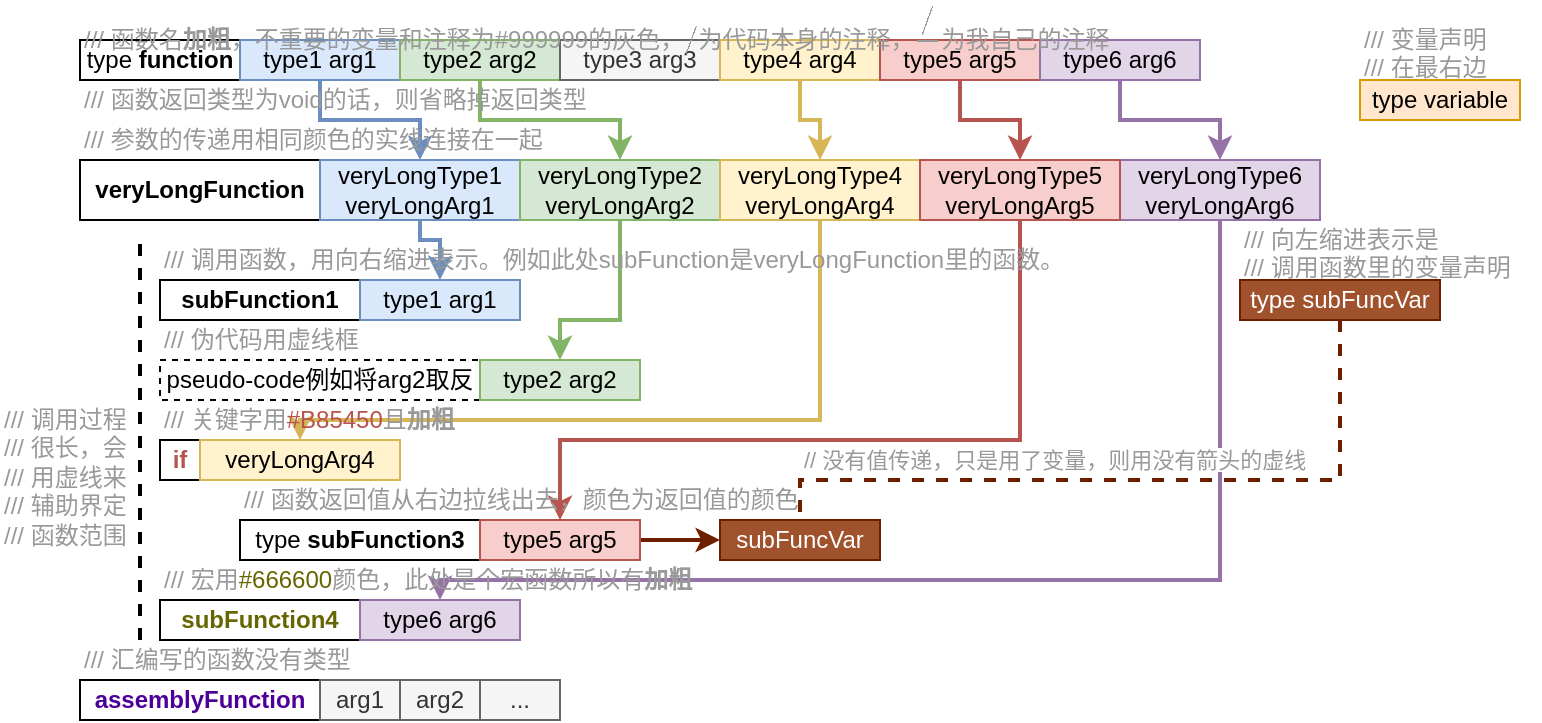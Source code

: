 <mxfile compressed="false" version="14.1.8" type="device">
  <diagram id="m31S7_dKoYv942AULYYC" name="Page-1">
    <mxGraphModel dx="1102" dy="1000" grid="1" gridSize="10" guides="0" tooltips="1" connect="1" arrows="1" fold="1" page="1" pageScale="1" pageWidth="827" pageHeight="1169" math="0" shadow="0">
      <root>
        <mxCell id="0" />
        <mxCell id="1" parent="0" />
        <mxCell id="zoVjleR3WDVhbrQaP13N-1" value="type &lt;b&gt;function&lt;/b&gt;" style="rounded=0;whiteSpace=wrap;html=1;" parent="1" vertex="1">
          <mxGeometry x="80" y="40" width="80" height="20" as="geometry" />
        </mxCell>
        <mxCell id="zoVjleR3WDVhbrQaP13N-24" style="edgeStyle=orthogonalEdgeStyle;rounded=0;orthogonalLoop=1;jettySize=auto;html=1;strokeWidth=2;fillColor=#dae8fc;strokeColor=#6c8ebf;" parent="1" source="zoVjleR3WDVhbrQaP13N-2" target="zoVjleR3WDVhbrQaP13N-13" edge="1">
          <mxGeometry relative="1" as="geometry" />
        </mxCell>
        <mxCell id="zoVjleR3WDVhbrQaP13N-2" value="type1 arg1" style="rounded=0;whiteSpace=wrap;html=1;fillColor=#dae8fc;strokeColor=#6c8ebf;" parent="1" vertex="1">
          <mxGeometry x="160" y="40" width="80" height="20" as="geometry" />
        </mxCell>
        <mxCell id="zoVjleR3WDVhbrQaP13N-23" style="edgeStyle=orthogonalEdgeStyle;rounded=0;orthogonalLoop=1;jettySize=auto;html=1;strokeWidth=2;fillColor=#d5e8d4;strokeColor=#82b366;" parent="1" source="zoVjleR3WDVhbrQaP13N-3" target="zoVjleR3WDVhbrQaP13N-14" edge="1">
          <mxGeometry relative="1" as="geometry" />
        </mxCell>
        <mxCell id="zoVjleR3WDVhbrQaP13N-3" value="type2 arg2" style="rounded=0;whiteSpace=wrap;html=1;fillColor=#d5e8d4;strokeColor=#82b366;" parent="1" vertex="1">
          <mxGeometry x="240" y="40" width="80" height="20" as="geometry" />
        </mxCell>
        <mxCell id="zoVjleR3WDVhbrQaP13N-4" value="type3 arg3" style="rounded=0;whiteSpace=wrap;html=1;fillColor=#f5f5f5;strokeColor=#666666;fontColor=#333333;" parent="1" vertex="1">
          <mxGeometry x="320" y="40" width="80" height="20" as="geometry" />
        </mxCell>
        <mxCell id="zoVjleR3WDVhbrQaP13N-21" style="edgeStyle=orthogonalEdgeStyle;rounded=0;orthogonalLoop=1;jettySize=auto;html=1;strokeWidth=2;fillColor=#fff2cc;strokeColor=#d6b656;" parent="1" source="zoVjleR3WDVhbrQaP13N-7" target="zoVjleR3WDVhbrQaP13N-15" edge="1">
          <mxGeometry relative="1" as="geometry" />
        </mxCell>
        <mxCell id="zoVjleR3WDVhbrQaP13N-7" value="type4 arg4" style="rounded=0;whiteSpace=wrap;html=1;fillColor=#fff2cc;strokeColor=#d6b656;" parent="1" vertex="1">
          <mxGeometry x="400" y="40" width="80" height="20" as="geometry" />
        </mxCell>
        <mxCell id="zoVjleR3WDVhbrQaP13N-20" style="edgeStyle=orthogonalEdgeStyle;rounded=0;orthogonalLoop=1;jettySize=auto;html=1;strokeWidth=2;fillColor=#f8cecc;strokeColor=#b85450;" parent="1" source="zoVjleR3WDVhbrQaP13N-8" target="zoVjleR3WDVhbrQaP13N-17" edge="1">
          <mxGeometry relative="1" as="geometry" />
        </mxCell>
        <mxCell id="zoVjleR3WDVhbrQaP13N-8" value="type5 arg5" style="rounded=0;whiteSpace=wrap;html=1;fillColor=#f8cecc;strokeColor=#b85450;" parent="1" vertex="1">
          <mxGeometry x="480" y="40" width="80" height="20" as="geometry" />
        </mxCell>
        <mxCell id="zoVjleR3WDVhbrQaP13N-19" style="edgeStyle=orthogonalEdgeStyle;rounded=0;orthogonalLoop=1;jettySize=auto;html=1;fillColor=#e1d5e7;strokeColor=#9673a6;strokeWidth=2;" parent="1" source="zoVjleR3WDVhbrQaP13N-9" target="zoVjleR3WDVhbrQaP13N-16" edge="1">
          <mxGeometry relative="1" as="geometry" />
        </mxCell>
        <mxCell id="zoVjleR3WDVhbrQaP13N-9" value="type6 arg6" style="rounded=0;whiteSpace=wrap;html=1;fillColor=#e1d5e7;strokeColor=#9673a6;" parent="1" vertex="1">
          <mxGeometry x="560" y="40" width="80" height="20" as="geometry" />
        </mxCell>
        <mxCell id="zoVjleR3WDVhbrQaP13N-10" value="&lt;b&gt;veryLongFunction&lt;/b&gt;" style="rounded=0;whiteSpace=wrap;html=1;" parent="1" vertex="1">
          <mxGeometry x="80" y="100" width="120" height="30" as="geometry" />
        </mxCell>
        <mxCell id="zoVjleR3WDVhbrQaP13N-11" value="&lt;font color=&quot;#999999&quot;&gt;/// 函数名&lt;b&gt;加粗&lt;/b&gt;，不重要的变量和注释为#999999的灰色，`//`为代码本身的注释，`///`为我自己的注释&lt;/font&gt;" style="text;html=1;resizable=0;points=[];autosize=1;align=left;verticalAlign=top;spacingTop=-4;" parent="1" vertex="1">
          <mxGeometry x="80" y="20" width="540" height="20" as="geometry" />
        </mxCell>
        <mxCell id="zoVjleR3WDVhbrQaP13N-12" value="&lt;font color=&quot;#999999&quot;&gt;/// 函数返回类型为void的话，则省略掉返回类型&lt;/font&gt;" style="text;html=1;resizable=0;points=[];autosize=1;align=left;verticalAlign=top;spacingTop=-4;" parent="1" vertex="1">
          <mxGeometry x="80" y="60" width="270" height="20" as="geometry" />
        </mxCell>
        <mxCell id="zoVjleR3WDVhbrQaP13N-44" style="edgeStyle=orthogonalEdgeStyle;rounded=0;orthogonalLoop=1;jettySize=auto;html=1;strokeWidth=2;fillColor=#dae8fc;strokeColor=#6c8ebf;" parent="1" source="zoVjleR3WDVhbrQaP13N-13" target="zoVjleR3WDVhbrQaP13N-28" edge="1">
          <mxGeometry relative="1" as="geometry">
            <Array as="points">
              <mxPoint x="250" y="140" />
              <mxPoint x="260" y="140" />
            </Array>
          </mxGeometry>
        </mxCell>
        <mxCell id="zoVjleR3WDVhbrQaP13N-13" value="veryLongType1 veryLongArg1" style="rounded=0;whiteSpace=wrap;html=1;fillColor=#dae8fc;strokeColor=#6c8ebf;" parent="1" vertex="1">
          <mxGeometry x="200" y="100" width="100" height="30" as="geometry" />
        </mxCell>
        <mxCell id="zoVjleR3WDVhbrQaP13N-45" style="edgeStyle=orthogonalEdgeStyle;rounded=0;orthogonalLoop=1;jettySize=auto;html=1;strokeWidth=2;fillColor=#d5e8d4;strokeColor=#82b366;" parent="1" source="zoVjleR3WDVhbrQaP13N-14" target="zoVjleR3WDVhbrQaP13N-36" edge="1">
          <mxGeometry relative="1" as="geometry">
            <Array as="points">
              <mxPoint x="350" y="180" />
              <mxPoint x="320" y="180" />
            </Array>
          </mxGeometry>
        </mxCell>
        <mxCell id="zoVjleR3WDVhbrQaP13N-14" value="veryLongType2 veryLongArg2" style="rounded=0;whiteSpace=wrap;html=1;fillColor=#d5e8d4;strokeColor=#82b366;sketch=0;" parent="1" vertex="1">
          <mxGeometry x="300" y="100" width="100" height="30" as="geometry" />
        </mxCell>
        <mxCell id="zoVjleR3WDVhbrQaP13N-46" style="edgeStyle=orthogonalEdgeStyle;rounded=0;orthogonalLoop=1;jettySize=auto;html=1;strokeWidth=2;fillColor=#fff2cc;strokeColor=#d6b656;" parent="1" source="zoVjleR3WDVhbrQaP13N-15" target="zoVjleR3WDVhbrQaP13N-43" edge="1">
          <mxGeometry relative="1" as="geometry">
            <mxPoint x="380" y="250" as="targetPoint" />
            <Array as="points">
              <mxPoint x="450" y="230" />
              <mxPoint x="190" y="230" />
            </Array>
          </mxGeometry>
        </mxCell>
        <mxCell id="zoVjleR3WDVhbrQaP13N-15" value="veryLongType4 veryLongArg4" style="rounded=0;whiteSpace=wrap;html=1;fillColor=#fff2cc;strokeColor=#d6b656;" parent="1" vertex="1">
          <mxGeometry x="400" y="100" width="100" height="30" as="geometry" />
        </mxCell>
        <mxCell id="gvx4xC0Nxg95UJ2ZajtM-2" style="edgeStyle=orthogonalEdgeStyle;rounded=0;orthogonalLoop=1;jettySize=auto;html=1;strokeWidth=2;fillColor=#e1d5e7;strokeColor=#9673a6;" parent="1" source="zoVjleR3WDVhbrQaP13N-16" target="zoVjleR3WDVhbrQaP13N-40" edge="1">
          <mxGeometry relative="1" as="geometry">
            <Array as="points">
              <mxPoint x="650" y="310" />
              <mxPoint x="260" y="310" />
            </Array>
          </mxGeometry>
        </mxCell>
        <mxCell id="zoVjleR3WDVhbrQaP13N-16" value="veryLongType6 veryLongArg6" style="rounded=0;whiteSpace=wrap;html=1;fillColor=#e1d5e7;strokeColor=#9673a6;" parent="1" vertex="1">
          <mxGeometry x="600" y="100" width="100" height="30" as="geometry" />
        </mxCell>
        <mxCell id="zoVjleR3WDVhbrQaP13N-47" style="edgeStyle=orthogonalEdgeStyle;rounded=0;orthogonalLoop=1;jettySize=auto;html=1;strokeWidth=2;fillColor=#f8cecc;strokeColor=#b85450;" parent="1" source="zoVjleR3WDVhbrQaP13N-17" target="zoVjleR3WDVhbrQaP13N-38" edge="1">
          <mxGeometry relative="1" as="geometry">
            <Array as="points">
              <mxPoint x="550" y="240" />
              <mxPoint x="320" y="240" />
            </Array>
          </mxGeometry>
        </mxCell>
        <mxCell id="zoVjleR3WDVhbrQaP13N-17" value="veryLongType5 veryLongArg5" style="rounded=0;whiteSpace=wrap;html=1;fillColor=#f8cecc;strokeColor=#b85450;" parent="1" vertex="1">
          <mxGeometry x="500" y="100" width="100" height="30" as="geometry" />
        </mxCell>
        <mxCell id="zoVjleR3WDVhbrQaP13N-25" value="&lt;font color=&quot;#999999&quot;&gt;/// 参数的传递用相同颜色的实线连接在一起&lt;/font&gt;" style="text;html=1;resizable=0;points=[];autosize=1;align=left;verticalAlign=top;spacingTop=-4;" parent="1" vertex="1">
          <mxGeometry x="80" y="80" width="240" height="20" as="geometry" />
        </mxCell>
        <mxCell id="zoVjleR3WDVhbrQaP13N-26" value="&lt;b&gt;subFunction1&lt;/b&gt;" style="rounded=0;whiteSpace=wrap;html=1;" parent="1" vertex="1">
          <mxGeometry x="120" y="160" width="100" height="20" as="geometry" />
        </mxCell>
        <mxCell id="zoVjleR3WDVhbrQaP13N-28" value="type1 arg1" style="rounded=0;whiteSpace=wrap;html=1;fillColor=#dae8fc;strokeColor=#6c8ebf;" parent="1" vertex="1">
          <mxGeometry x="220" y="160" width="80" height="20" as="geometry" />
        </mxCell>
        <mxCell id="zoVjleR3WDVhbrQaP13N-32" value="&lt;font color=&quot;#999999&quot;&gt;/// 调用函数，用向右缩进表示。例如此处subFunction是veryLongFunction里的函数。&lt;/font&gt;" style="text;html=1;resizable=0;points=[];autosize=1;align=left;verticalAlign=top;spacingTop=-4;" parent="1" vertex="1">
          <mxGeometry x="120" y="140" width="470" height="20" as="geometry" />
        </mxCell>
        <mxCell id="zoVjleR3WDVhbrQaP13N-33" value="" style="endArrow=none;dashed=1;html=1;strokeWidth=2;" parent="1" edge="1">
          <mxGeometry width="50" height="50" relative="1" as="geometry">
            <mxPoint x="110" y="340" as="sourcePoint" />
            <mxPoint x="110" y="140" as="targetPoint" />
          </mxGeometry>
        </mxCell>
        <mxCell id="zoVjleR3WDVhbrQaP13N-34" value="&lt;font color=&quot;#999999&quot;&gt;/// 伪代码用虚线框&lt;/font&gt;" style="text;html=1;resizable=0;points=[];autosize=1;align=left;verticalAlign=top;spacingTop=-4;" parent="1" vertex="1">
          <mxGeometry x="120" y="180" width="110" height="20" as="geometry" />
        </mxCell>
        <mxCell id="zoVjleR3WDVhbrQaP13N-35" value="pseudo-code例如将arg2取反" style="rounded=0;whiteSpace=wrap;html=1;dashed=1;" parent="1" vertex="1">
          <mxGeometry x="120" y="200" width="160" height="20" as="geometry" />
        </mxCell>
        <mxCell id="zoVjleR3WDVhbrQaP13N-36" value="type2 arg2" style="rounded=0;whiteSpace=wrap;html=1;fillColor=#d5e8d4;strokeColor=#82b366;" parent="1" vertex="1">
          <mxGeometry x="280" y="200" width="80" height="20" as="geometry" />
        </mxCell>
        <mxCell id="zoVjleR3WDVhbrQaP13N-37" value="type&lt;b&gt; subFunction3&lt;/b&gt;" style="rounded=0;whiteSpace=wrap;html=1;" parent="1" vertex="1">
          <mxGeometry x="160" y="280" width="120" height="20" as="geometry" />
        </mxCell>
        <mxCell id="zoVjleR3WDVhbrQaP13N-55" style="edgeStyle=orthogonalEdgeStyle;rounded=0;orthogonalLoop=1;jettySize=auto;html=1;endArrow=classic;endFill=1;strokeWidth=2;fillColor=#a0522d;strokeColor=#6D1F00;" parent="1" source="zoVjleR3WDVhbrQaP13N-38" target="zoVjleR3WDVhbrQaP13N-53" edge="1">
          <mxGeometry relative="1" as="geometry" />
        </mxCell>
        <mxCell id="zoVjleR3WDVhbrQaP13N-38" value="type5 arg5" style="rounded=0;whiteSpace=wrap;html=1;fillColor=#f8cecc;strokeColor=#b85450;" parent="1" vertex="1">
          <mxGeometry x="280" y="280" width="80" height="20" as="geometry" />
        </mxCell>
        <mxCell id="zoVjleR3WDVhbrQaP13N-39" value="&lt;b&gt;&lt;font color=&quot;#666600&quot;&gt;subFunction4&lt;/font&gt;&lt;/b&gt;" style="rounded=0;whiteSpace=wrap;html=1;" parent="1" vertex="1">
          <mxGeometry x="120" y="320" width="100" height="20" as="geometry" />
        </mxCell>
        <mxCell id="zoVjleR3WDVhbrQaP13N-40" value="type6 arg6" style="rounded=0;whiteSpace=wrap;html=1;fillColor=#e1d5e7;strokeColor=#9673a6;" parent="1" vertex="1">
          <mxGeometry x="220" y="320" width="80" height="20" as="geometry" />
        </mxCell>
        <mxCell id="zoVjleR3WDVhbrQaP13N-41" value="&lt;b&gt;&lt;font color=&quot;#b85450&quot;&gt;if&lt;/font&gt;&lt;/b&gt;" style="rounded=0;whiteSpace=wrap;html=1;" parent="1" vertex="1">
          <mxGeometry x="120" y="240" width="20" height="20" as="geometry" />
        </mxCell>
        <mxCell id="zoVjleR3WDVhbrQaP13N-42" value="&lt;font color=&quot;#999999&quot;&gt;/// 关键字用&lt;/font&gt;&lt;font color=&quot;#b85450&quot;&gt;#B85450&lt;/font&gt;&lt;font color=&quot;#999999&quot;&gt;且&lt;b&gt;加粗&lt;/b&gt;&lt;/font&gt;" style="text;html=1;resizable=0;points=[];autosize=1;align=left;verticalAlign=top;spacingTop=-4;" parent="1" vertex="1">
          <mxGeometry x="120" y="220" width="160" height="20" as="geometry" />
        </mxCell>
        <mxCell id="zoVjleR3WDVhbrQaP13N-43" value="veryLongArg4" style="rounded=0;whiteSpace=wrap;html=1;fillColor=#fff2cc;strokeColor=#d6b656;" parent="1" vertex="1">
          <mxGeometry x="140" y="240" width="100" height="20" as="geometry" />
        </mxCell>
        <mxCell id="zoVjleR3WDVhbrQaP13N-48" value="type variable" style="rounded=0;whiteSpace=wrap;html=1;fillColor=#ffe6cc;strokeColor=#d79b00;" parent="1" vertex="1">
          <mxGeometry x="720" y="60" width="80" height="20" as="geometry" />
        </mxCell>
        <mxCell id="zoVjleR3WDVhbrQaP13N-49" value="&lt;font color=&quot;#999999&quot;&gt;/// 变量声明&lt;br&gt;/// 在最右边&lt;/font&gt;" style="text;html=1;resizable=0;points=[];autosize=1;align=left;verticalAlign=top;spacingTop=-4;" parent="1" vertex="1">
          <mxGeometry x="720" y="30" width="80" height="30" as="geometry" />
        </mxCell>
        <mxCell id="zoVjleR3WDVhbrQaP13N-54" value="" style="edgeStyle=orthogonalEdgeStyle;rounded=0;orthogonalLoop=1;jettySize=auto;html=1;strokeWidth=2;dashed=1;endArrow=none;endFill=0;fillColor=#a0522d;strokeColor=#6D1F00;" parent="1" source="zoVjleR3WDVhbrQaP13N-50" target="zoVjleR3WDVhbrQaP13N-53" edge="1">
          <mxGeometry x="0.138" relative="1" as="geometry">
            <Array as="points">
              <mxPoint x="710" y="260" />
              <mxPoint x="440" y="260" />
            </Array>
            <mxPoint as="offset" />
          </mxGeometry>
        </mxCell>
        <mxCell id="zoVjleR3WDVhbrQaP13N-50" value="type subFuncVar" style="rounded=0;whiteSpace=wrap;html=1;fillColor=#a0522d;strokeColor=#6D1F00;fontColor=#ffffff;" parent="1" vertex="1">
          <mxGeometry x="660" y="160" width="100" height="20" as="geometry" />
        </mxCell>
        <mxCell id="zoVjleR3WDVhbrQaP13N-52" value="&lt;font color=&quot;#999999&quot;&gt;///&amp;nbsp;&lt;/font&gt;&lt;span style=&quot;color: rgb(153 , 153 , 153)&quot;&gt;向左缩进表示是&lt;br&gt;&lt;/span&gt;&lt;font color=&quot;#999999&quot;&gt;/// 调用函数里的变量声明&lt;/font&gt;" style="text;html=1;resizable=0;points=[];autosize=1;align=left;verticalAlign=top;spacingTop=-4;" parent="1" vertex="1">
          <mxGeometry x="660" y="130" width="150" height="30" as="geometry" />
        </mxCell>
        <mxCell id="zoVjleR3WDVhbrQaP13N-53" value="subFuncVar" style="rounded=0;whiteSpace=wrap;html=1;fillColor=#a0522d;strokeColor=#6D1F00;fontColor=#ffffff;" parent="1" vertex="1">
          <mxGeometry x="400" y="280" width="80" height="20" as="geometry" />
        </mxCell>
        <mxCell id="zoVjleR3WDVhbrQaP13N-56" value="&lt;font color=&quot;#999999&quot;&gt;/// 函数返回值从右边拉线出去，颜色为返回值的颜色&lt;/font&gt;" style="text;html=1;resizable=0;points=[];autosize=1;align=left;verticalAlign=top;spacingTop=-4;" parent="1" vertex="1">
          <mxGeometry x="160" y="260" width="290" height="20" as="geometry" />
        </mxCell>
        <mxCell id="zoVjleR3WDVhbrQaP13N-57" value="&lt;span style=&quot;color: rgb(153 , 153 , 153) ; font-size: 11px ; text-align: center ; background-color: rgb(255 , 255 , 255)&quot;&gt;// 没有值传递，只是用了变量，则用没有箭头的虚线&lt;/span&gt;" style="text;html=1;resizable=0;points=[];autosize=1;align=left;verticalAlign=top;spacingTop=-4;" parent="1" vertex="1">
          <mxGeometry x="440" y="240" width="270" height="20" as="geometry" />
        </mxCell>
        <mxCell id="zoVjleR3WDVhbrQaP13N-59" value="&lt;font color=&quot;#999999&quot;&gt;/// 宏用&lt;/font&gt;&lt;font color=&quot;#666600&quot;&gt;#666600&lt;/font&gt;&lt;font color=&quot;#999999&quot;&gt;颜色，此处是个宏函数所以有&lt;b&gt;加粗&lt;/b&gt;&lt;/font&gt;" style="text;html=1;resizable=0;points=[];autosize=1;align=left;verticalAlign=top;spacingTop=-4;" parent="1" vertex="1">
          <mxGeometry x="120" y="300" width="280" height="20" as="geometry" />
        </mxCell>
        <mxCell id="zoVjleR3WDVhbrQaP13N-60" value="&lt;font color=&quot;#999999&quot;&gt;/// 调用过程&lt;br&gt;/// 很长，会&lt;br&gt;/// 用虚线来&lt;br&gt;/// 辅助界定&lt;br&gt;/// 函数范围&lt;/font&gt;" style="text;html=1;resizable=0;points=[];autosize=1;align=left;verticalAlign=top;spacingTop=-4;" parent="1" vertex="1">
          <mxGeometry x="40" y="220" width="80" height="70" as="geometry" />
        </mxCell>
        <mxCell id="-5oCp7vkhNTteCFmzETk-1" value="&lt;b&gt;&lt;font color=&quot;#4c0099&quot;&gt;assemblyFunction&lt;/font&gt;&lt;/b&gt;" style="rounded=0;whiteSpace=wrap;html=1;" parent="1" vertex="1">
          <mxGeometry x="80" y="360" width="120" height="20" as="geometry" />
        </mxCell>
        <mxCell id="-5oCp7vkhNTteCFmzETk-2" value="arg1" style="rounded=0;whiteSpace=wrap;html=1;fillColor=#f5f5f5;strokeColor=#666666;fontColor=#333333;" parent="1" vertex="1">
          <mxGeometry x="200" y="360" width="40" height="20" as="geometry" />
        </mxCell>
        <mxCell id="-5oCp7vkhNTteCFmzETk-3" value="arg2" style="rounded=0;whiteSpace=wrap;html=1;fillColor=#f5f5f5;strokeColor=#666666;fontColor=#333333;" parent="1" vertex="1">
          <mxGeometry x="240" y="360" width="40" height="20" as="geometry" />
        </mxCell>
        <mxCell id="-5oCp7vkhNTteCFmzETk-6" value="..." style="rounded=0;whiteSpace=wrap;html=1;fillColor=#f5f5f5;strokeColor=#666666;fontColor=#333333;" parent="1" vertex="1">
          <mxGeometry x="280" y="360" width="40" height="20" as="geometry" />
        </mxCell>
        <mxCell id="-5oCp7vkhNTteCFmzETk-7" value="&lt;font color=&quot;#999999&quot;&gt;/// 汇编写的函数没有类型&lt;/font&gt;" style="text;html=1;resizable=0;points=[];autosize=1;align=left;verticalAlign=top;spacingTop=-4;" parent="1" vertex="1">
          <mxGeometry x="80" y="340" width="150" height="20" as="geometry" />
        </mxCell>
      </root>
    </mxGraphModel>
  </diagram>
</mxfile>
